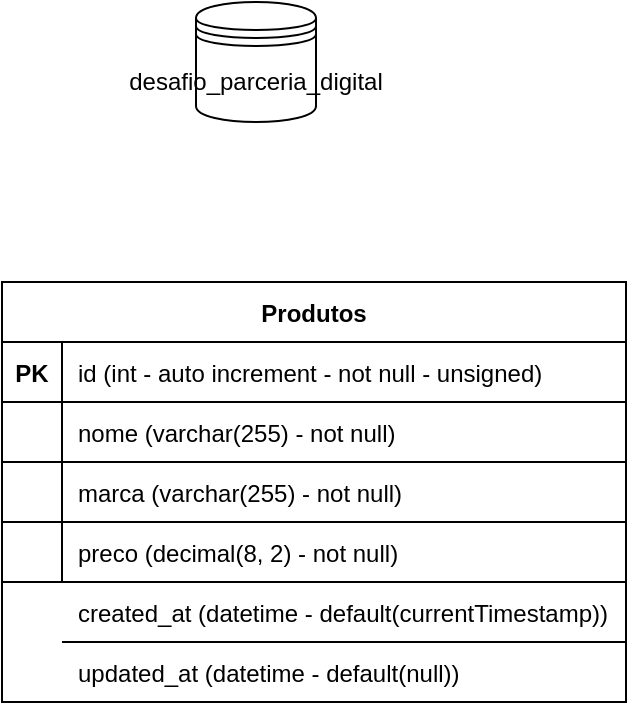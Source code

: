 <mxfile version="14.8.5" type="github">
  <diagram id="OjX7OGXNQCsDIuZp0Mso" name="Page-1">
    <mxGraphModel dx="569" dy="310" grid="1" gridSize="10" guides="1" tooltips="1" connect="1" arrows="1" fold="1" page="1" pageScale="1" pageWidth="850" pageHeight="1100" math="0" shadow="0">
      <root>
        <mxCell id="0" />
        <mxCell id="1" parent="0" />
        <mxCell id="6zze8KN9016CIVqn-qtB-1" value="desafio_parceria_digital" style="shape=datastore;whiteSpace=wrap;html=1;" vertex="1" parent="1">
          <mxGeometry x="395" y="90" width="60" height="60" as="geometry" />
        </mxCell>
        <mxCell id="6zze8KN9016CIVqn-qtB-2" value="Produtos" style="shape=table;startSize=30;container=1;collapsible=1;childLayout=tableLayout;fixedRows=1;rowLines=0;fontStyle=1;align=center;resizeLast=1;" vertex="1" parent="1">
          <mxGeometry x="298" y="230" width="312" height="210" as="geometry" />
        </mxCell>
        <mxCell id="6zze8KN9016CIVqn-qtB-3" value="" style="shape=partialRectangle;collapsible=0;dropTarget=0;pointerEvents=0;fillColor=none;top=0;left=0;bottom=1;right=0;points=[[0,0.5],[1,0.5]];portConstraint=eastwest;" vertex="1" parent="6zze8KN9016CIVqn-qtB-2">
          <mxGeometry y="30" width="312" height="30" as="geometry" />
        </mxCell>
        <mxCell id="6zze8KN9016CIVqn-qtB-4" value="PK" style="shape=partialRectangle;connectable=0;fillColor=none;top=0;left=0;bottom=0;right=0;fontStyle=1;overflow=hidden;" vertex="1" parent="6zze8KN9016CIVqn-qtB-3">
          <mxGeometry width="30" height="30" as="geometry" />
        </mxCell>
        <mxCell id="6zze8KN9016CIVqn-qtB-5" value="id (int - auto increment - not null - unsigned)" style="shape=partialRectangle;connectable=0;fillColor=none;top=0;left=0;bottom=0;right=0;align=left;spacingLeft=6;fontStyle=0;overflow=hidden;" vertex="1" parent="6zze8KN9016CIVqn-qtB-3">
          <mxGeometry x="30" width="282" height="30" as="geometry" />
        </mxCell>
        <mxCell id="6zze8KN9016CIVqn-qtB-6" value="" style="shape=partialRectangle;collapsible=0;dropTarget=0;pointerEvents=0;fillColor=none;top=0;left=0;bottom=0;right=0;points=[[0,0.5],[1,0.5]];portConstraint=eastwest;" vertex="1" parent="6zze8KN9016CIVqn-qtB-2">
          <mxGeometry y="60" width="312" height="30" as="geometry" />
        </mxCell>
        <mxCell id="6zze8KN9016CIVqn-qtB-7" value="" style="shape=partialRectangle;connectable=0;fillColor=none;top=0;left=0;bottom=0;right=0;editable=1;overflow=hidden;" vertex="1" parent="6zze8KN9016CIVqn-qtB-6">
          <mxGeometry width="30" height="30" as="geometry" />
        </mxCell>
        <mxCell id="6zze8KN9016CIVqn-qtB-8" value="nome (varchar(255) - not null)" style="shape=partialRectangle;connectable=0;top=0;left=0;bottom=0;right=0;align=left;spacingLeft=6;overflow=hidden;labelBorderColor=none;shadow=0;fillColor=none;" vertex="1" parent="6zze8KN9016CIVqn-qtB-6">
          <mxGeometry x="30" width="282" height="30" as="geometry" />
        </mxCell>
        <mxCell id="6zze8KN9016CIVqn-qtB-9" value="" style="shape=partialRectangle;collapsible=0;dropTarget=0;pointerEvents=0;fillColor=none;top=0;left=0;bottom=0;right=0;points=[[0,0.5],[1,0.5]];portConstraint=eastwest;" vertex="1" parent="6zze8KN9016CIVqn-qtB-2">
          <mxGeometry y="90" width="312" height="30" as="geometry" />
        </mxCell>
        <mxCell id="6zze8KN9016CIVqn-qtB-10" value="" style="shape=partialRectangle;connectable=0;fillColor=none;top=0;left=0;bottom=0;right=0;editable=1;overflow=hidden;" vertex="1" parent="6zze8KN9016CIVqn-qtB-9">
          <mxGeometry width="30" height="30" as="geometry" />
        </mxCell>
        <mxCell id="6zze8KN9016CIVqn-qtB-11" value="marca (varchar(255) - not null)" style="shape=partialRectangle;connectable=0;fillColor=none;top=0;left=0;bottom=0;right=0;align=left;spacingLeft=6;overflow=hidden;" vertex="1" parent="6zze8KN9016CIVqn-qtB-9">
          <mxGeometry x="30" width="282" height="30" as="geometry" />
        </mxCell>
        <mxCell id="6zze8KN9016CIVqn-qtB-12" value="" style="shape=partialRectangle;collapsible=0;dropTarget=0;pointerEvents=0;fillColor=none;top=0;left=0;bottom=0;right=0;points=[[0,0.5],[1,0.5]];portConstraint=eastwest;" vertex="1" parent="6zze8KN9016CIVqn-qtB-2">
          <mxGeometry y="120" width="312" height="30" as="geometry" />
        </mxCell>
        <mxCell id="6zze8KN9016CIVqn-qtB-13" value="" style="shape=partialRectangle;connectable=0;fillColor=none;top=0;left=0;bottom=0;right=0;editable=1;overflow=hidden;" vertex="1" parent="6zze8KN9016CIVqn-qtB-12">
          <mxGeometry width="30" height="30" as="geometry" />
        </mxCell>
        <mxCell id="6zze8KN9016CIVqn-qtB-14" value="preco (decimal(8, 2) - not null)" style="shape=partialRectangle;connectable=0;fillColor=none;top=0;left=0;bottom=0;right=0;align=left;spacingLeft=6;overflow=hidden;" vertex="1" parent="6zze8KN9016CIVqn-qtB-12">
          <mxGeometry x="30" width="282" height="30" as="geometry" />
        </mxCell>
        <mxCell id="6zze8KN9016CIVqn-qtB-15" value="created_at (datetime - default(currentTimestamp))" style="shape=partialRectangle;connectable=0;fillColor=none;top=0;left=0;bottom=0;right=0;align=left;spacingLeft=6;overflow=hidden;" vertex="1" parent="1">
          <mxGeometry x="328" y="380" width="282" height="30" as="geometry" />
        </mxCell>
        <mxCell id="6zze8KN9016CIVqn-qtB-38" value="" style="line;strokeWidth=1;rotatable=0;dashed=0;labelPosition=right;align=left;verticalAlign=middle;spacingTop=0;spacingLeft=6;points=[];portConstraint=eastwest;shadow=0;fillColor=#2a2a2a;" vertex="1" parent="1">
          <mxGeometry x="298" y="310" width="312" height="20" as="geometry" />
        </mxCell>
        <mxCell id="6zze8KN9016CIVqn-qtB-39" value="" style="line;strokeWidth=1;rotatable=0;dashed=0;labelPosition=right;align=left;verticalAlign=middle;spacingTop=0;spacingLeft=6;points=[];portConstraint=eastwest;shadow=0;fillColor=#2a2a2a;" vertex="1" parent="1">
          <mxGeometry x="298" y="340" width="312" height="20" as="geometry" />
        </mxCell>
        <mxCell id="6zze8KN9016CIVqn-qtB-40" value="" style="line;strokeWidth=1;rotatable=0;dashed=0;labelPosition=right;align=left;verticalAlign=middle;spacingTop=0;spacingLeft=6;points=[];portConstraint=eastwest;shadow=0;fillColor=#2a2a2a;" vertex="1" parent="1">
          <mxGeometry x="298" y="370" width="312" height="20" as="geometry" />
        </mxCell>
        <mxCell id="6zze8KN9016CIVqn-qtB-42" value="updated_at (datetime - default(null))" style="shape=partialRectangle;connectable=0;fillColor=none;top=0;left=0;bottom=0;right=0;align=left;spacingLeft=6;overflow=hidden;" vertex="1" parent="1">
          <mxGeometry x="328" y="410" width="282" height="30" as="geometry" />
        </mxCell>
        <mxCell id="6zze8KN9016CIVqn-qtB-43" value="" style="line;strokeWidth=1;rotatable=0;dashed=0;labelPosition=right;align=left;verticalAlign=middle;spacingTop=0;spacingLeft=6;points=[];portConstraint=eastwest;shadow=0;fillColor=#2a2a2a;" vertex="1" parent="1">
          <mxGeometry x="328" y="400" width="282" height="20" as="geometry" />
        </mxCell>
      </root>
    </mxGraphModel>
  </diagram>
</mxfile>
